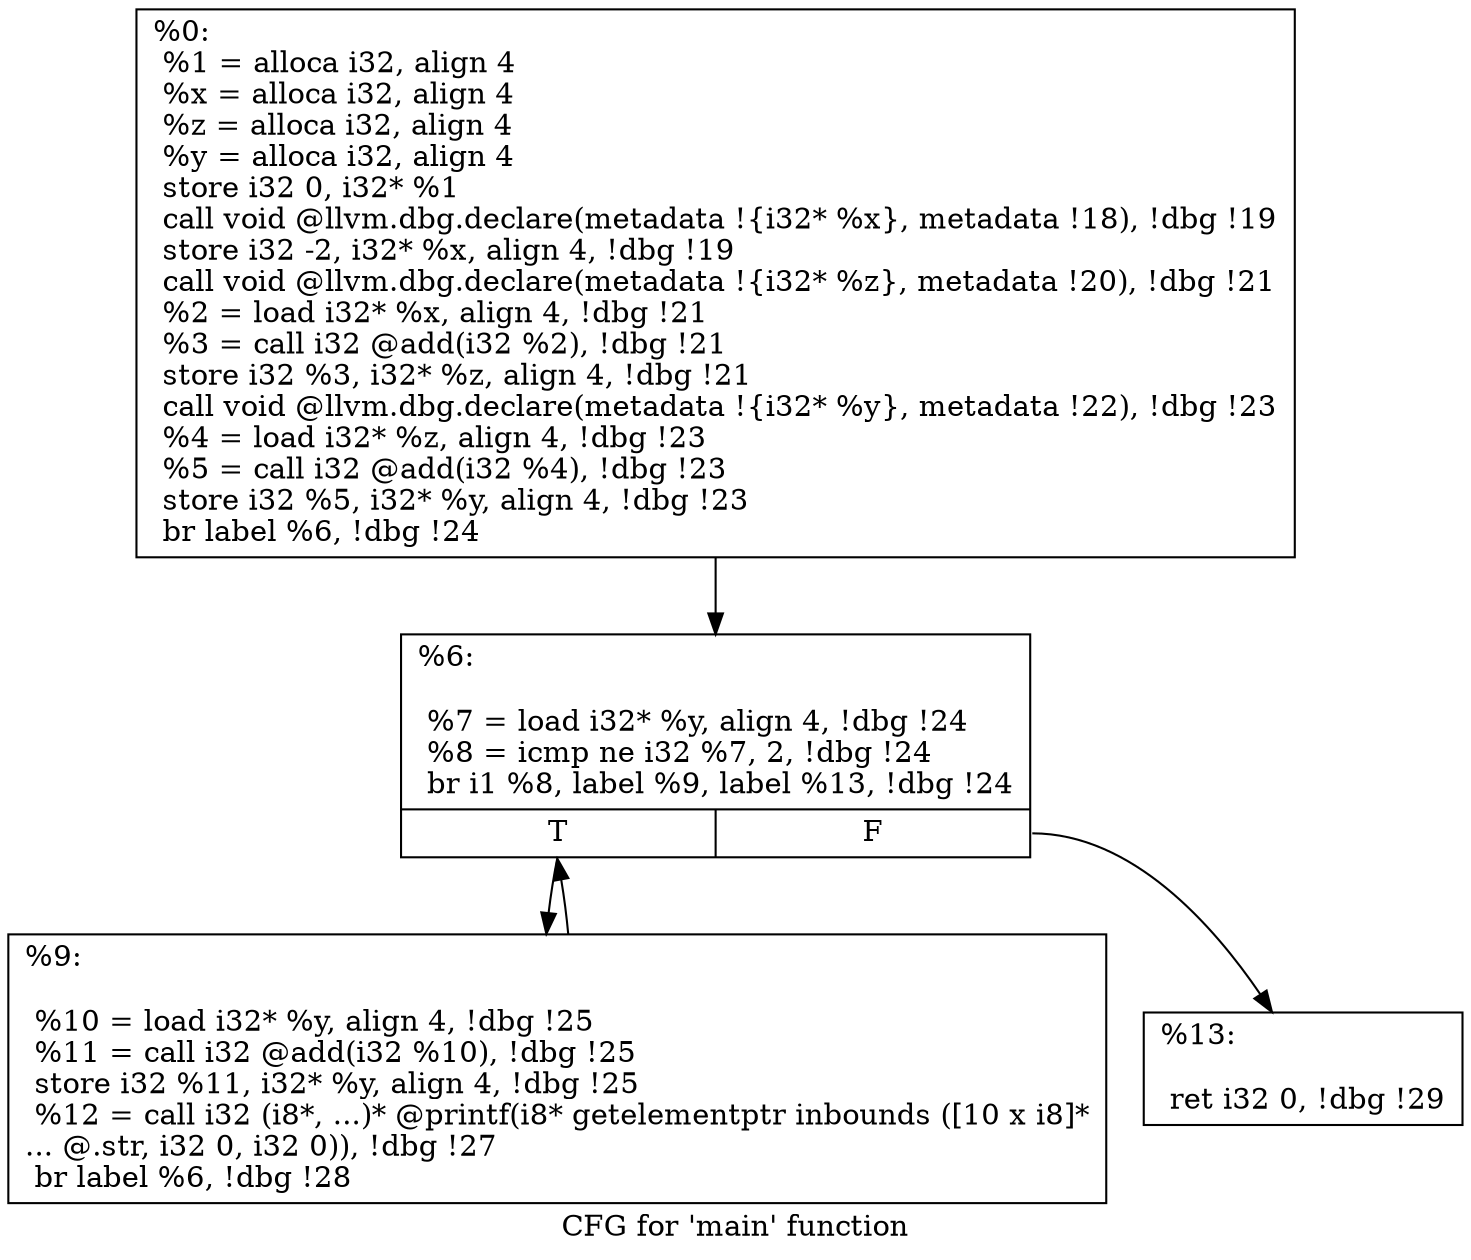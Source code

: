 digraph "CFG for 'main' function" {
	label="CFG for 'main' function";

	Node0x33b0a30 [shape=record,label="{%0:\l  %1 = alloca i32, align 4\l  %x = alloca i32, align 4\l  %z = alloca i32, align 4\l  %y = alloca i32, align 4\l  store i32 0, i32* %1\l  call void @llvm.dbg.declare(metadata !\{i32* %x\}, metadata !18), !dbg !19\l  store i32 -2, i32* %x, align 4, !dbg !19\l  call void @llvm.dbg.declare(metadata !\{i32* %z\}, metadata !20), !dbg !21\l  %2 = load i32* %x, align 4, !dbg !21\l  %3 = call i32 @add(i32 %2), !dbg !21\l  store i32 %3, i32* %z, align 4, !dbg !21\l  call void @llvm.dbg.declare(metadata !\{i32* %y\}, metadata !22), !dbg !23\l  %4 = load i32* %z, align 4, !dbg !23\l  %5 = call i32 @add(i32 %4), !dbg !23\l  store i32 %5, i32* %y, align 4, !dbg !23\l  br label %6, !dbg !24\l}"];
	Node0x33b0a30 -> Node0x33b0a90;
	Node0x33b0a90 [shape=record,label="{%6:\l\l  %7 = load i32* %y, align 4, !dbg !24\l  %8 = icmp ne i32 %7, 2, !dbg !24\l  br i1 %8, label %9, label %13, !dbg !24\l|{<s0>T|<s1>F}}"];
	Node0x33b0a90:s0 -> Node0x33b0af0;
	Node0x33b0a90:s1 -> Node0x33b0b50;
	Node0x33b0af0 [shape=record,label="{%9:\l\l  %10 = load i32* %y, align 4, !dbg !25\l  %11 = call i32 @add(i32 %10), !dbg !25\l  store i32 %11, i32* %y, align 4, !dbg !25\l  %12 = call i32 (i8*, ...)* @printf(i8* getelementptr inbounds ([10 x i8]*\l... @.str, i32 0, i32 0)), !dbg !27\l  br label %6, !dbg !28\l}"];
	Node0x33b0af0 -> Node0x33b0a90;
	Node0x33b0b50 [shape=record,label="{%13:\l\l  ret i32 0, !dbg !29\l}"];
}
